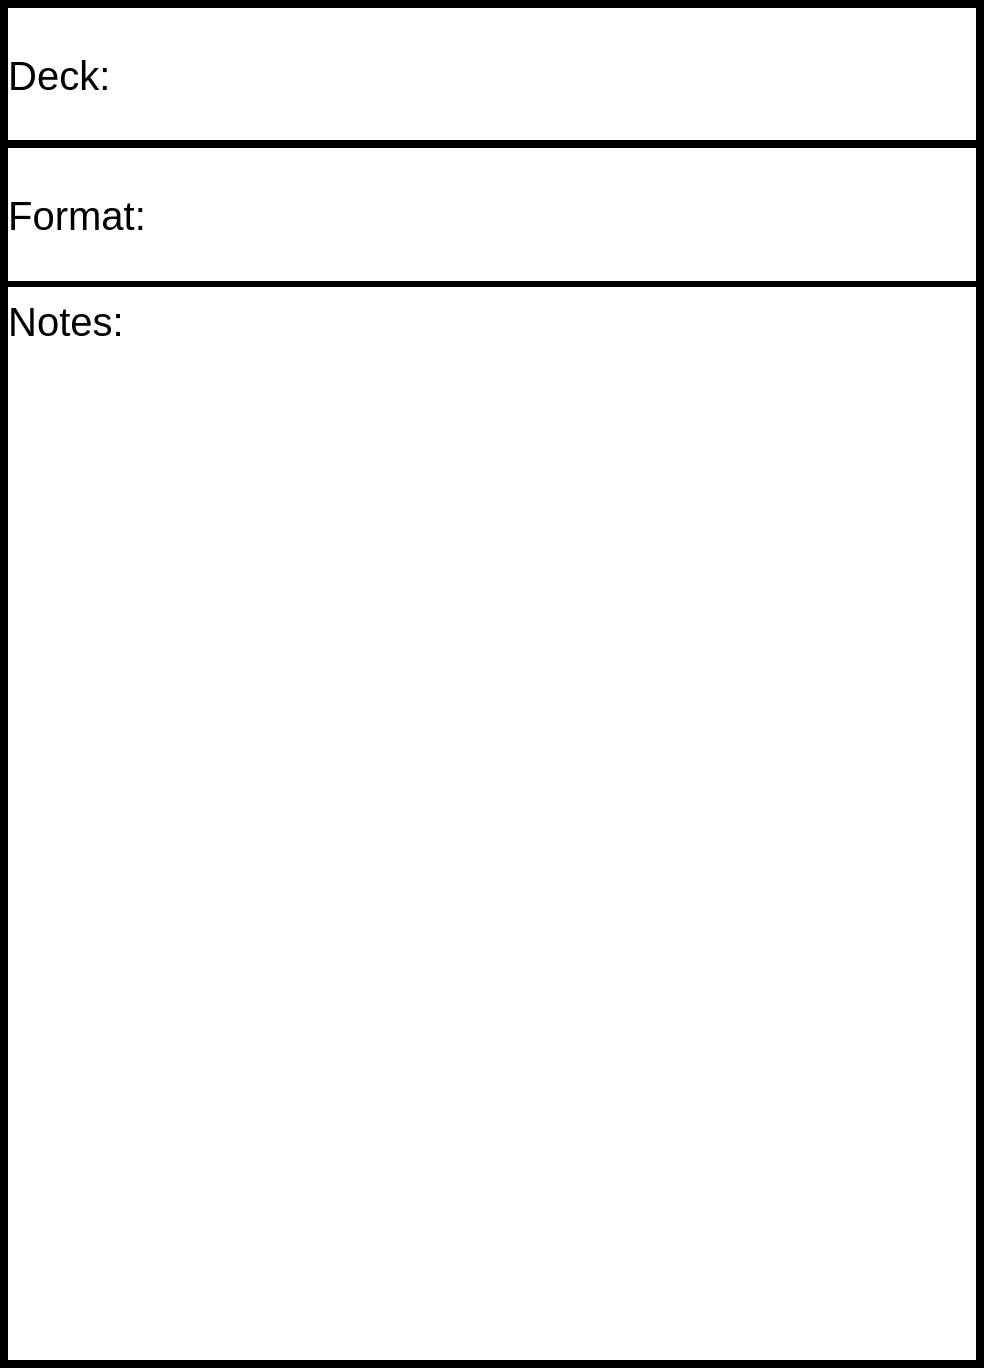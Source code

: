 <mxfile version="22.1.17" type="device">
  <diagram name="Page-1" id="75It2PHmT8_6yy-UEXe2">
    <mxGraphModel dx="1434" dy="761" grid="1" gridSize="10" guides="1" tooltips="1" connect="1" arrows="1" fold="1" page="1" pageScale="1" pageWidth="827" pageHeight="1169" math="0" shadow="0">
      <root>
        <mxCell id="0" />
        <mxCell id="1" parent="0" />
        <mxCell id="skGeO7ROthH0GGSBmLRM-1" value="" style="rounded=0;whiteSpace=wrap;html=1;imageWidth=30;strokeWidth=4;rotation=0;" parent="1" vertex="1">
          <mxGeometry x="350" y="310" width="488" height="680" as="geometry" />
        </mxCell>
        <mxCell id="skGeO7ROthH0GGSBmLRM-2" value="Deck:" style="text;html=1;strokeColor=default;fillColor=none;align=left;verticalAlign=middle;whiteSpace=wrap;rounded=0;fontSize=20;labelPosition=center;verticalLabelPosition=middle;strokeWidth=4;" parent="1" vertex="1">
          <mxGeometry x="350" y="310" width="488" height="70" as="geometry" />
        </mxCell>
        <mxCell id="skGeO7ROthH0GGSBmLRM-3" value="Format:" style="text;html=1;strokeColor=default;fillColor=none;align=left;verticalAlign=middle;whiteSpace=wrap;rounded=0;fontSize=20;strokeWidth=3;" parent="1" vertex="1">
          <mxGeometry x="350" y="380" width="488" height="70" as="geometry" />
        </mxCell>
        <mxCell id="skGeO7ROthH0GGSBmLRM-4" value="Notes:" style="text;html=1;strokeColor=default;fillColor=none;align=left;verticalAlign=top;whiteSpace=wrap;rounded=0;fontSize=20;strokeWidth=3;" parent="1" vertex="1">
          <mxGeometry x="350" y="450" width="488" height="540" as="geometry" />
        </mxCell>
      </root>
    </mxGraphModel>
  </diagram>
</mxfile>
